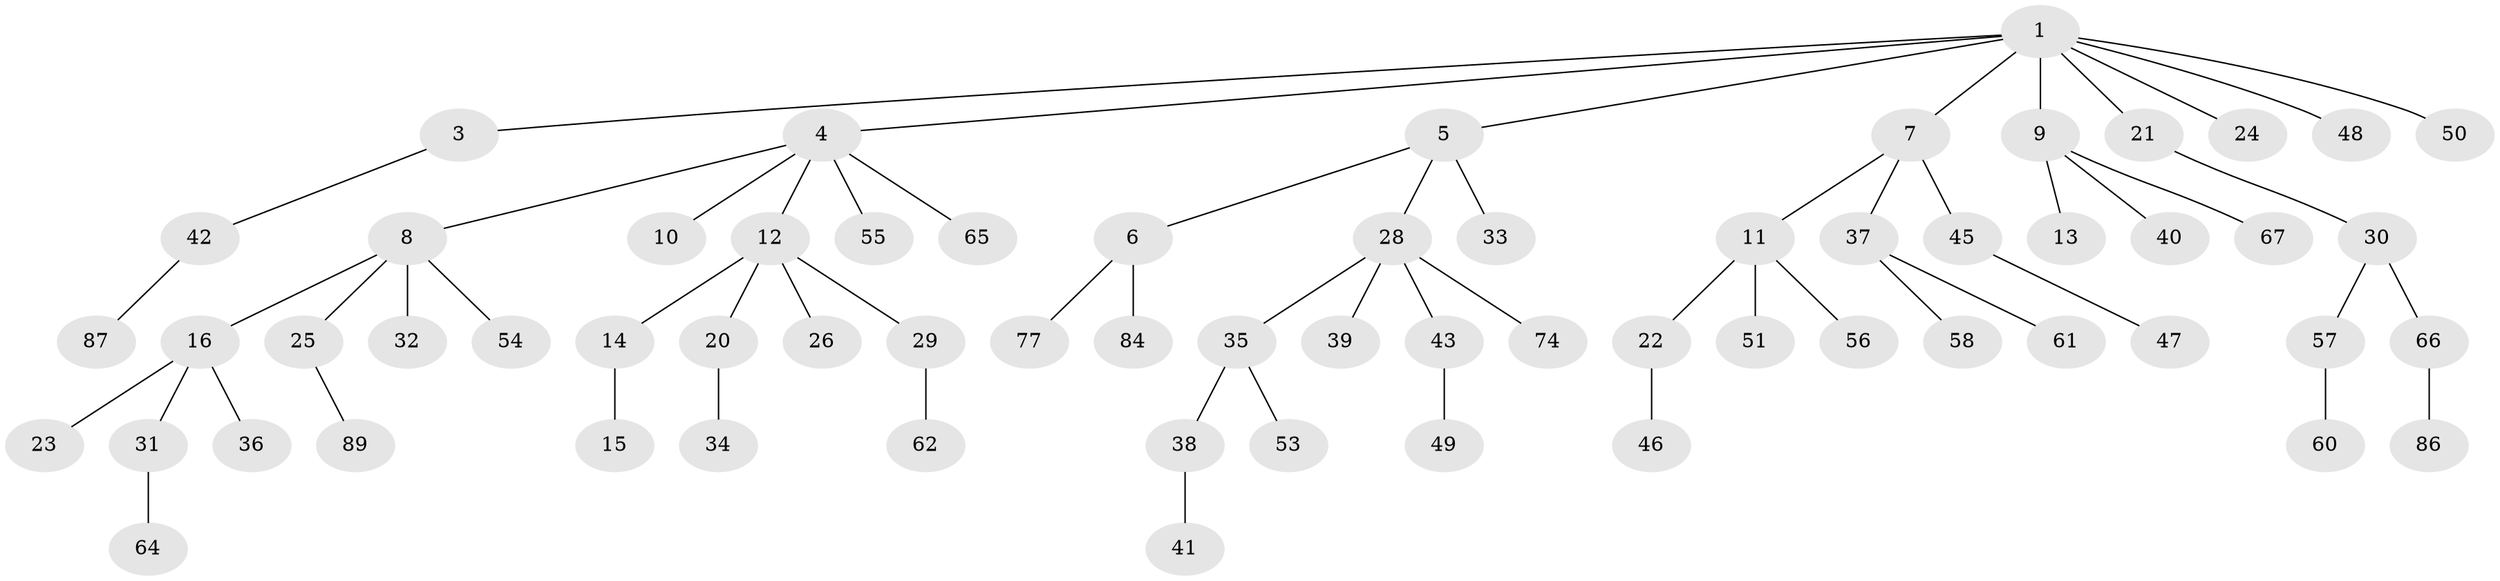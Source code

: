 // original degree distribution, {7: 0.021739130434782608, 4: 0.05434782608695652, 2: 0.2717391304347826, 3: 0.09782608695652174, 5: 0.05434782608695652, 1: 0.5}
// Generated by graph-tools (version 1.1) at 2025/19/03/04/25 18:19:25]
// undirected, 64 vertices, 63 edges
graph export_dot {
graph [start="1"]
  node [color=gray90,style=filled];
  1 [super="+2"];
  3;
  4 [super="+18+81"];
  5 [super="+19"];
  6;
  7 [super="+17"];
  8 [super="+27"];
  9;
  10;
  11;
  12;
  13;
  14 [super="+59"];
  15;
  16;
  20 [super="+69"];
  21;
  22;
  23 [super="+88"];
  24;
  25;
  26;
  28;
  29;
  30;
  31;
  32 [super="+76"];
  33;
  34 [super="+92"];
  35 [super="+44"];
  36;
  37;
  38;
  39 [super="+72"];
  40 [super="+63"];
  41;
  42;
  43 [super="+73"];
  45;
  46 [super="+85"];
  47;
  48;
  49;
  50;
  51;
  53 [super="+71"];
  54;
  55;
  56 [super="+75"];
  57;
  58 [super="+68"];
  60 [super="+78"];
  61;
  62;
  64;
  65;
  66;
  67;
  74;
  77 [super="+80"];
  84 [super="+90+91"];
  86;
  87;
  89;
  1 -- 3;
  1 -- 5;
  1 -- 7;
  1 -- 9;
  1 -- 21;
  1 -- 48;
  1 -- 24;
  1 -- 50;
  1 -- 4;
  3 -- 42;
  4 -- 8;
  4 -- 10;
  4 -- 12;
  4 -- 65;
  4 -- 55;
  5 -- 6;
  5 -- 33;
  5 -- 28;
  6 -- 77;
  6 -- 84;
  7 -- 11;
  7 -- 37;
  7 -- 45;
  8 -- 16;
  8 -- 25;
  8 -- 32;
  8 -- 54;
  9 -- 13;
  9 -- 40;
  9 -- 67;
  11 -- 22;
  11 -- 51;
  11 -- 56;
  12 -- 14;
  12 -- 20;
  12 -- 26;
  12 -- 29;
  14 -- 15;
  16 -- 23;
  16 -- 31;
  16 -- 36;
  20 -- 34;
  21 -- 30;
  22 -- 46;
  25 -- 89;
  28 -- 35;
  28 -- 39;
  28 -- 43;
  28 -- 74;
  29 -- 62;
  30 -- 57;
  30 -- 66;
  31 -- 64;
  35 -- 38;
  35 -- 53;
  37 -- 58;
  37 -- 61;
  38 -- 41;
  42 -- 87;
  43 -- 49;
  45 -- 47;
  57 -- 60;
  66 -- 86;
}
